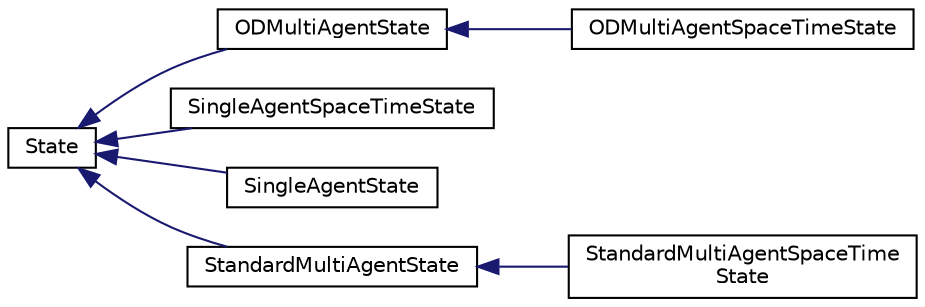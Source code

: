 digraph "Graphical Class Hierarchy"
{
 // INTERACTIVE_SVG=YES
 // LATEX_PDF_SIZE
  edge [fontname="Helvetica",fontsize="10",labelfontname="Helvetica",labelfontsize="10"];
  node [fontname="Helvetica",fontsize="10",shape=record];
  rankdir="LR";
  Node0 [label="State",height=0.2,width=0.4,color="black", fillcolor="white", style="filled",URL="$classState.html",tooltip=" "];
  Node0 -> Node1 [dir="back",color="midnightblue",fontsize="10",style="solid",fontname="Helvetica"];
  Node1 [label="ODMultiAgentState",height=0.2,width=0.4,color="black", fillcolor="white", style="filled",URL="$classODMultiAgentState.html",tooltip=" "];
  Node1 -> Node2 [dir="back",color="midnightblue",fontsize="10",style="solid",fontname="Helvetica"];
  Node2 [label="ODMultiAgentSpaceTimeState",height=0.2,width=0.4,color="black", fillcolor="white", style="filled",URL="$classODMultiAgentSpaceTimeState.html",tooltip=" "];
  Node0 -> Node3 [dir="back",color="midnightblue",fontsize="10",style="solid",fontname="Helvetica"];
  Node3 [label="SingleAgentSpaceTimeState",height=0.2,width=0.4,color="black", fillcolor="white", style="filled",URL="$classSingleAgentSpaceTimeState.html",tooltip=" "];
  Node0 -> Node4 [dir="back",color="midnightblue",fontsize="10",style="solid",fontname="Helvetica"];
  Node4 [label="SingleAgentState",height=0.2,width=0.4,color="black", fillcolor="white", style="filled",URL="$classSingleAgentState.html",tooltip=" "];
  Node0 -> Node5 [dir="back",color="midnightblue",fontsize="10",style="solid",fontname="Helvetica"];
  Node5 [label="StandardMultiAgentState",height=0.2,width=0.4,color="black", fillcolor="white", style="filled",URL="$classStandardMultiAgentState.html",tooltip=" "];
  Node5 -> Node6 [dir="back",color="midnightblue",fontsize="10",style="solid",fontname="Helvetica"];
  Node6 [label="StandardMultiAgentSpaceTime\lState",height=0.2,width=0.4,color="black", fillcolor="white", style="filled",URL="$classStandardMultiAgentSpaceTimeState.html",tooltip=" "];
}
